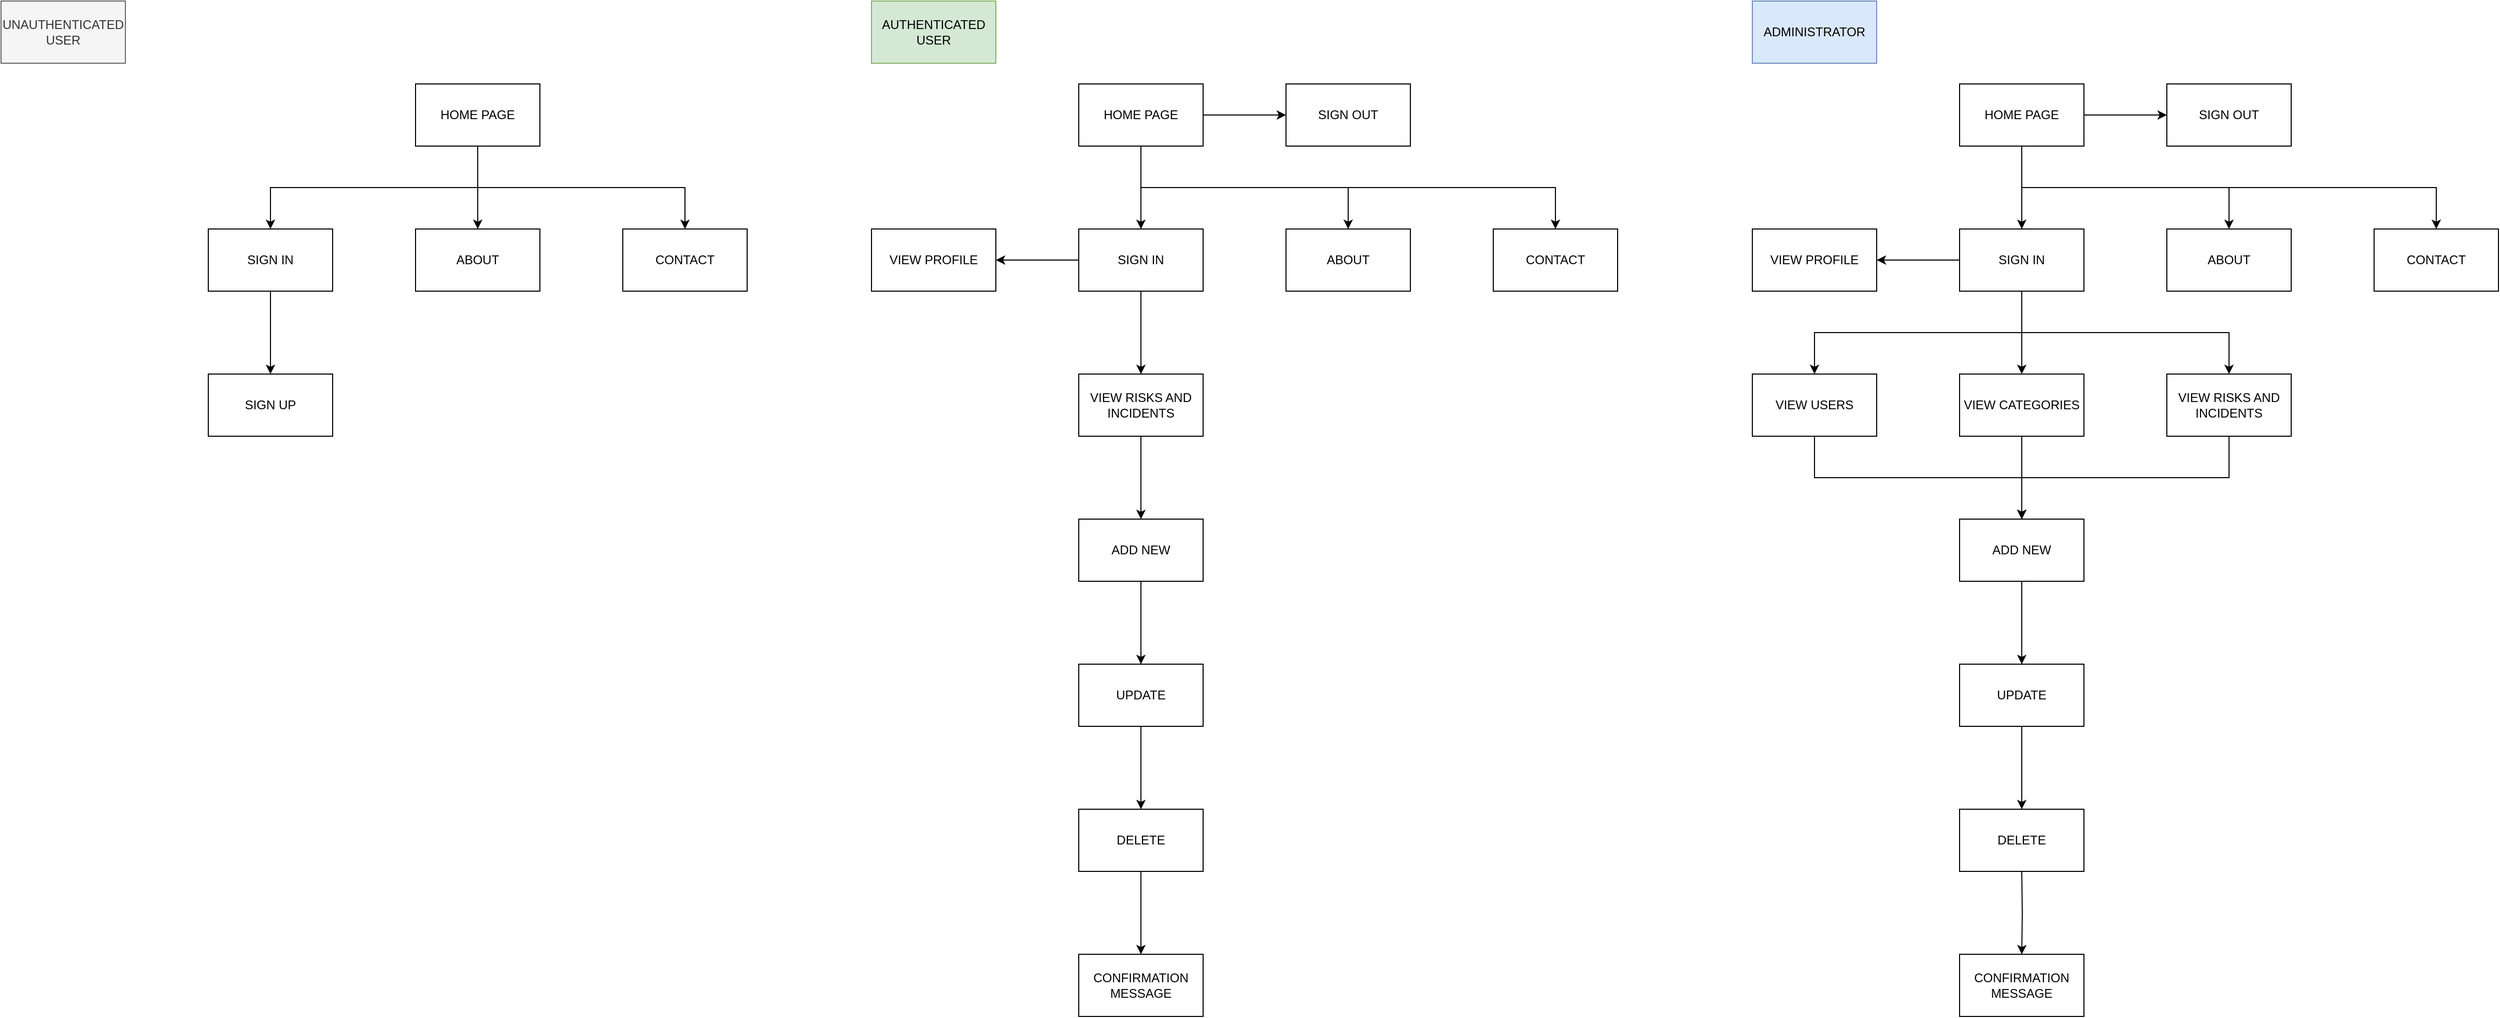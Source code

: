 <mxfile version="20.0.4" type="device"><diagram id="OmSSe6d1RMEClx94e7nX" name="Page-1"><mxGraphModel dx="2774" dy="1004" grid="1" gridSize="10" guides="1" tooltips="1" connect="1" arrows="1" fold="1" page="1" pageScale="1" pageWidth="850" pageHeight="1100" math="0" shadow="0"><root><mxCell id="0"/><mxCell id="1" parent="0"/><mxCell id="c_1Uvy6ZSFUQUuJMOG-0-154" value="ADMINISTRATOR" style="rounded=0;whiteSpace=wrap;html=1;fillColor=#dae8fc;strokeColor=#6c8ebf;" vertex="1" parent="1"><mxGeometry x="890" y="40" width="120" height="60" as="geometry"/></mxCell><mxCell id="c_1Uvy6ZSFUQUuJMOG-0-121" value="UNAUTHENTICATED USER" style="rounded=0;whiteSpace=wrap;html=1;fillColor=#f5f5f5;strokeColor=#666666;fontColor=#333333;" vertex="1" parent="1"><mxGeometry x="-800" y="40" width="120" height="60" as="geometry"/></mxCell><mxCell id="c_1Uvy6ZSFUQUuJMOG-0-5" value="" style="edgeStyle=orthogonalEdgeStyle;rounded=0;orthogonalLoop=1;jettySize=auto;html=1;" edge="1" parent="1" source="c_1Uvy6ZSFUQUuJMOG-0-1" target="c_1Uvy6ZSFUQUuJMOG-0-4"><mxGeometry relative="1" as="geometry"/></mxCell><mxCell id="c_1Uvy6ZSFUQUuJMOG-0-64" style="edgeStyle=orthogonalEdgeStyle;rounded=0;orthogonalLoop=1;jettySize=auto;html=1;exitX=0.5;exitY=1;exitDx=0;exitDy=0;entryX=0.5;entryY=0;entryDx=0;entryDy=0;" edge="1" parent="1" source="c_1Uvy6ZSFUQUuJMOG-0-1" target="c_1Uvy6ZSFUQUuJMOG-0-2"><mxGeometry relative="1" as="geometry"/></mxCell><mxCell id="c_1Uvy6ZSFUQUuJMOG-0-68" style="edgeStyle=orthogonalEdgeStyle;rounded=0;orthogonalLoop=1;jettySize=auto;html=1;exitX=0.5;exitY=1;exitDx=0;exitDy=0;" edge="1" parent="1" source="c_1Uvy6ZSFUQUuJMOG-0-1" target="c_1Uvy6ZSFUQUuJMOG-0-61"><mxGeometry relative="1" as="geometry"/></mxCell><mxCell id="c_1Uvy6ZSFUQUuJMOG-0-69" style="edgeStyle=orthogonalEdgeStyle;rounded=0;orthogonalLoop=1;jettySize=auto;html=1;exitX=0.5;exitY=1;exitDx=0;exitDy=0;" edge="1" parent="1" source="c_1Uvy6ZSFUQUuJMOG-0-1" target="c_1Uvy6ZSFUQUuJMOG-0-66"><mxGeometry relative="1" as="geometry"/></mxCell><mxCell id="c_1Uvy6ZSFUQUuJMOG-0-1" value="HOME PAGE" style="rounded=0;whiteSpace=wrap;html=1;" vertex="1" parent="1"><mxGeometry x="240" y="120" width="120" height="60" as="geometry"/></mxCell><mxCell id="c_1Uvy6ZSFUQUuJMOG-0-7" value="" style="edgeStyle=orthogonalEdgeStyle;rounded=0;orthogonalLoop=1;jettySize=auto;html=1;" edge="1" parent="1" source="c_1Uvy6ZSFUQUuJMOG-0-2" target="c_1Uvy6ZSFUQUuJMOG-0-6"><mxGeometry relative="1" as="geometry"/></mxCell><mxCell id="c_1Uvy6ZSFUQUuJMOG-0-15" style="edgeStyle=orthogonalEdgeStyle;rounded=0;orthogonalLoop=1;jettySize=auto;html=1;exitX=0.5;exitY=1;exitDx=0;exitDy=0;entryX=0.5;entryY=0;entryDx=0;entryDy=0;" edge="1" parent="1" source="c_1Uvy6ZSFUQUuJMOG-0-2" target="c_1Uvy6ZSFUQUuJMOG-0-14"><mxGeometry relative="1" as="geometry"/></mxCell><mxCell id="c_1Uvy6ZSFUQUuJMOG-0-2" value="SIGN IN" style="rounded=0;whiteSpace=wrap;html=1;" vertex="1" parent="1"><mxGeometry x="240" y="260" width="120" height="60" as="geometry"/></mxCell><mxCell id="c_1Uvy6ZSFUQUuJMOG-0-4" value="SIGN OUT" style="rounded=0;whiteSpace=wrap;html=1;" vertex="1" parent="1"><mxGeometry x="440" y="120" width="120" height="60" as="geometry"/></mxCell><mxCell id="c_1Uvy6ZSFUQUuJMOG-0-6" value="VIEW PROFILE" style="whiteSpace=wrap;html=1;rounded=0;" vertex="1" parent="1"><mxGeometry x="40" y="260" width="120" height="60" as="geometry"/></mxCell><mxCell id="c_1Uvy6ZSFUQUuJMOG-0-26" style="edgeStyle=orthogonalEdgeStyle;rounded=0;orthogonalLoop=1;jettySize=auto;html=1;exitX=0.5;exitY=1;exitDx=0;exitDy=0;entryX=0.5;entryY=0;entryDx=0;entryDy=0;" edge="1" parent="1" source="c_1Uvy6ZSFUQUuJMOG-0-14" target="c_1Uvy6ZSFUQUuJMOG-0-16"><mxGeometry relative="1" as="geometry"/></mxCell><mxCell id="c_1Uvy6ZSFUQUuJMOG-0-14" value="VIEW RISKS AND INCIDENTS" style="whiteSpace=wrap;html=1;rounded=0;" vertex="1" parent="1"><mxGeometry x="240" y="400" width="120" height="60" as="geometry"/></mxCell><mxCell id="c_1Uvy6ZSFUQUuJMOG-0-28" value="" style="edgeStyle=orthogonalEdgeStyle;rounded=0;orthogonalLoop=1;jettySize=auto;html=1;" edge="1" parent="1" source="c_1Uvy6ZSFUQUuJMOG-0-16" target="c_1Uvy6ZSFUQUuJMOG-0-27"><mxGeometry relative="1" as="geometry"/></mxCell><mxCell id="c_1Uvy6ZSFUQUuJMOG-0-16" value="ADD NEW" style="whiteSpace=wrap;html=1;rounded=0;" vertex="1" parent="1"><mxGeometry x="240" y="540" width="120" height="60" as="geometry"/></mxCell><mxCell id="c_1Uvy6ZSFUQUuJMOG-0-30" value="" style="edgeStyle=orthogonalEdgeStyle;rounded=0;orthogonalLoop=1;jettySize=auto;html=1;" edge="1" parent="1" source="c_1Uvy6ZSFUQUuJMOG-0-27" target="c_1Uvy6ZSFUQUuJMOG-0-29"><mxGeometry relative="1" as="geometry"/></mxCell><mxCell id="c_1Uvy6ZSFUQUuJMOG-0-27" value="UPDATE" style="whiteSpace=wrap;html=1;rounded=0;" vertex="1" parent="1"><mxGeometry x="240" y="680" width="120" height="60" as="geometry"/></mxCell><mxCell id="c_1Uvy6ZSFUQUuJMOG-0-158" value="" style="edgeStyle=orthogonalEdgeStyle;rounded=0;orthogonalLoop=1;jettySize=auto;html=1;" edge="1" parent="1" source="c_1Uvy6ZSFUQUuJMOG-0-29" target="c_1Uvy6ZSFUQUuJMOG-0-157"><mxGeometry relative="1" as="geometry"/></mxCell><mxCell id="c_1Uvy6ZSFUQUuJMOG-0-29" value="DELETE" style="whiteSpace=wrap;html=1;rounded=0;" vertex="1" parent="1"><mxGeometry x="240" y="820" width="120" height="60" as="geometry"/></mxCell><mxCell id="c_1Uvy6ZSFUQUuJMOG-0-35" value="AUTHENTICATED USER" style="rounded=0;whiteSpace=wrap;html=1;fillColor=#d5e8d4;strokeColor=#82b366;" vertex="1" parent="1"><mxGeometry x="40" y="40" width="120" height="60" as="geometry"/></mxCell><mxCell id="c_1Uvy6ZSFUQUuJMOG-0-61" value="ABOUT" style="whiteSpace=wrap;html=1;rounded=0;" vertex="1" parent="1"><mxGeometry x="440" y="260" width="120" height="60" as="geometry"/></mxCell><mxCell id="c_1Uvy6ZSFUQUuJMOG-0-66" value="CONTACT" style="rounded=0;whiteSpace=wrap;html=1;" vertex="1" parent="1"><mxGeometry x="640" y="260" width="120" height="60" as="geometry"/></mxCell><mxCell id="c_1Uvy6ZSFUQUuJMOG-0-122" style="edgeStyle=orthogonalEdgeStyle;rounded=0;orthogonalLoop=1;jettySize=auto;html=1;exitX=0.5;exitY=1;exitDx=0;exitDy=0;entryX=0.5;entryY=0;entryDx=0;entryDy=0;" edge="1" parent="1" source="c_1Uvy6ZSFUQUuJMOG-0-125" target="c_1Uvy6ZSFUQUuJMOG-0-127"><mxGeometry relative="1" as="geometry"/></mxCell><mxCell id="c_1Uvy6ZSFUQUuJMOG-0-123" style="edgeStyle=orthogonalEdgeStyle;rounded=0;orthogonalLoop=1;jettySize=auto;html=1;exitX=0.5;exitY=1;exitDx=0;exitDy=0;" edge="1" parent="1" source="c_1Uvy6ZSFUQUuJMOG-0-125" target="c_1Uvy6ZSFUQUuJMOG-0-128"><mxGeometry relative="1" as="geometry"/></mxCell><mxCell id="c_1Uvy6ZSFUQUuJMOG-0-124" style="edgeStyle=orthogonalEdgeStyle;rounded=0;orthogonalLoop=1;jettySize=auto;html=1;exitX=0.5;exitY=1;exitDx=0;exitDy=0;" edge="1" parent="1" source="c_1Uvy6ZSFUQUuJMOG-0-125" target="c_1Uvy6ZSFUQUuJMOG-0-129"><mxGeometry relative="1" as="geometry"/></mxCell><mxCell id="c_1Uvy6ZSFUQUuJMOG-0-125" value="HOME PAGE" style="rounded=0;whiteSpace=wrap;html=1;" vertex="1" parent="1"><mxGeometry x="-400" y="120" width="120" height="60" as="geometry"/></mxCell><mxCell id="c_1Uvy6ZSFUQUuJMOG-0-126" value="" style="edgeStyle=orthogonalEdgeStyle;rounded=0;orthogonalLoop=1;jettySize=auto;html=1;" edge="1" parent="1" source="c_1Uvy6ZSFUQUuJMOG-0-127" target="c_1Uvy6ZSFUQUuJMOG-0-130"><mxGeometry relative="1" as="geometry"/></mxCell><mxCell id="c_1Uvy6ZSFUQUuJMOG-0-127" value="SIGN IN" style="rounded=0;whiteSpace=wrap;html=1;" vertex="1" parent="1"><mxGeometry x="-600" y="260" width="120" height="60" as="geometry"/></mxCell><mxCell id="c_1Uvy6ZSFUQUuJMOG-0-128" value="ABOUT" style="whiteSpace=wrap;html=1;rounded=0;" vertex="1" parent="1"><mxGeometry x="-400" y="260" width="120" height="60" as="geometry"/></mxCell><mxCell id="c_1Uvy6ZSFUQUuJMOG-0-129" value="CONTACT" style="rounded=0;whiteSpace=wrap;html=1;" vertex="1" parent="1"><mxGeometry x="-200" y="260" width="120" height="60" as="geometry"/></mxCell><mxCell id="c_1Uvy6ZSFUQUuJMOG-0-130" value="SIGN UP" style="whiteSpace=wrap;html=1;rounded=0;" vertex="1" parent="1"><mxGeometry x="-600" y="400" width="120" height="60" as="geometry"/></mxCell><mxCell id="c_1Uvy6ZSFUQUuJMOG-0-131" value="" style="edgeStyle=orthogonalEdgeStyle;rounded=0;orthogonalLoop=1;jettySize=auto;html=1;" edge="1" parent="1" source="c_1Uvy6ZSFUQUuJMOG-0-135" target="c_1Uvy6ZSFUQUuJMOG-0-141"><mxGeometry relative="1" as="geometry"/></mxCell><mxCell id="c_1Uvy6ZSFUQUuJMOG-0-132" style="edgeStyle=orthogonalEdgeStyle;rounded=0;orthogonalLoop=1;jettySize=auto;html=1;exitX=0.5;exitY=1;exitDx=0;exitDy=0;entryX=0.5;entryY=0;entryDx=0;entryDy=0;" edge="1" parent="1" source="c_1Uvy6ZSFUQUuJMOG-0-135" target="c_1Uvy6ZSFUQUuJMOG-0-140"><mxGeometry relative="1" as="geometry"/></mxCell><mxCell id="c_1Uvy6ZSFUQUuJMOG-0-133" style="edgeStyle=orthogonalEdgeStyle;rounded=0;orthogonalLoop=1;jettySize=auto;html=1;exitX=0.5;exitY=1;exitDx=0;exitDy=0;" edge="1" parent="1" source="c_1Uvy6ZSFUQUuJMOG-0-135" target="c_1Uvy6ZSFUQUuJMOG-0-155"><mxGeometry relative="1" as="geometry"/></mxCell><mxCell id="c_1Uvy6ZSFUQUuJMOG-0-134" style="edgeStyle=orthogonalEdgeStyle;rounded=0;orthogonalLoop=1;jettySize=auto;html=1;exitX=0.5;exitY=1;exitDx=0;exitDy=0;" edge="1" parent="1" source="c_1Uvy6ZSFUQUuJMOG-0-135" target="c_1Uvy6ZSFUQUuJMOG-0-156"><mxGeometry relative="1" as="geometry"/></mxCell><mxCell id="c_1Uvy6ZSFUQUuJMOG-0-135" value="HOME PAGE" style="rounded=0;whiteSpace=wrap;html=1;" vertex="1" parent="1"><mxGeometry x="1090" y="120" width="120" height="60" as="geometry"/></mxCell><mxCell id="c_1Uvy6ZSFUQUuJMOG-0-136" value="" style="edgeStyle=orthogonalEdgeStyle;rounded=0;orthogonalLoop=1;jettySize=auto;html=1;" edge="1" parent="1" source="c_1Uvy6ZSFUQUuJMOG-0-140" target="c_1Uvy6ZSFUQUuJMOG-0-142"><mxGeometry relative="1" as="geometry"/></mxCell><mxCell id="c_1Uvy6ZSFUQUuJMOG-0-137" style="edgeStyle=orthogonalEdgeStyle;rounded=0;orthogonalLoop=1;jettySize=auto;html=1;exitX=0.5;exitY=1;exitDx=0;exitDy=0;entryX=0.5;entryY=0;entryDx=0;entryDy=0;" edge="1" parent="1" source="c_1Uvy6ZSFUQUuJMOG-0-140" target="c_1Uvy6ZSFUQUuJMOG-0-146"><mxGeometry relative="1" as="geometry"/></mxCell><mxCell id="c_1Uvy6ZSFUQUuJMOG-0-138" style="edgeStyle=orthogonalEdgeStyle;rounded=0;orthogonalLoop=1;jettySize=auto;html=1;exitX=0.5;exitY=1;exitDx=0;exitDy=0;entryX=0.5;entryY=0;entryDx=0;entryDy=0;" edge="1" parent="1" source="c_1Uvy6ZSFUQUuJMOG-0-140" target="c_1Uvy6ZSFUQUuJMOG-0-148"><mxGeometry relative="1" as="geometry"/></mxCell><mxCell id="c_1Uvy6ZSFUQUuJMOG-0-139" style="edgeStyle=orthogonalEdgeStyle;rounded=0;orthogonalLoop=1;jettySize=auto;html=1;exitX=0.5;exitY=1;exitDx=0;exitDy=0;entryX=0.5;entryY=0;entryDx=0;entryDy=0;" edge="1" parent="1" source="c_1Uvy6ZSFUQUuJMOG-0-140" target="c_1Uvy6ZSFUQUuJMOG-0-144"><mxGeometry relative="1" as="geometry"/></mxCell><mxCell id="c_1Uvy6ZSFUQUuJMOG-0-140" value="SIGN IN" style="rounded=0;whiteSpace=wrap;html=1;" vertex="1" parent="1"><mxGeometry x="1090" y="260" width="120" height="60" as="geometry"/></mxCell><mxCell id="c_1Uvy6ZSFUQUuJMOG-0-141" value="SIGN OUT" style="rounded=0;whiteSpace=wrap;html=1;" vertex="1" parent="1"><mxGeometry x="1290" y="120" width="120" height="60" as="geometry"/></mxCell><mxCell id="c_1Uvy6ZSFUQUuJMOG-0-142" value="VIEW PROFILE" style="whiteSpace=wrap;html=1;rounded=0;" vertex="1" parent="1"><mxGeometry x="890" y="260" width="120" height="60" as="geometry"/></mxCell><mxCell id="c_1Uvy6ZSFUQUuJMOG-0-143" style="edgeStyle=orthogonalEdgeStyle;rounded=0;orthogonalLoop=1;jettySize=auto;html=1;exitX=0.5;exitY=1;exitDx=0;exitDy=0;entryX=0.5;entryY=0;entryDx=0;entryDy=0;" edge="1" parent="1" source="c_1Uvy6ZSFUQUuJMOG-0-144" target="c_1Uvy6ZSFUQUuJMOG-0-150"><mxGeometry relative="1" as="geometry"/></mxCell><mxCell id="c_1Uvy6ZSFUQUuJMOG-0-144" value="VIEW RISKS AND INCIDENTS" style="whiteSpace=wrap;html=1;rounded=0;" vertex="1" parent="1"><mxGeometry x="1290" y="400" width="120" height="60" as="geometry"/></mxCell><mxCell id="c_1Uvy6ZSFUQUuJMOG-0-145" style="edgeStyle=orthogonalEdgeStyle;rounded=0;orthogonalLoop=1;jettySize=auto;html=1;exitX=0.5;exitY=1;exitDx=0;exitDy=0;" edge="1" parent="1" source="c_1Uvy6ZSFUQUuJMOG-0-146" target="c_1Uvy6ZSFUQUuJMOG-0-150"><mxGeometry relative="1" as="geometry"/></mxCell><mxCell id="c_1Uvy6ZSFUQUuJMOG-0-146" value="VIEW USERS" style="whiteSpace=wrap;html=1;rounded=0;" vertex="1" parent="1"><mxGeometry x="890" y="400" width="120" height="60" as="geometry"/></mxCell><mxCell id="c_1Uvy6ZSFUQUuJMOG-0-147" style="edgeStyle=orthogonalEdgeStyle;rounded=0;orthogonalLoop=1;jettySize=auto;html=1;exitX=0.5;exitY=1;exitDx=0;exitDy=0;entryX=0.5;entryY=0;entryDx=0;entryDy=0;" edge="1" parent="1" source="c_1Uvy6ZSFUQUuJMOG-0-148" target="c_1Uvy6ZSFUQUuJMOG-0-150"><mxGeometry relative="1" as="geometry"/></mxCell><mxCell id="c_1Uvy6ZSFUQUuJMOG-0-148" value="VIEW CATEGORIES" style="whiteSpace=wrap;html=1;rounded=0;" vertex="1" parent="1"><mxGeometry x="1090" y="400" width="120" height="60" as="geometry"/></mxCell><mxCell id="c_1Uvy6ZSFUQUuJMOG-0-149" value="" style="edgeStyle=orthogonalEdgeStyle;rounded=0;orthogonalLoop=1;jettySize=auto;html=1;" edge="1" parent="1" source="c_1Uvy6ZSFUQUuJMOG-0-150" target="c_1Uvy6ZSFUQUuJMOG-0-152"><mxGeometry relative="1" as="geometry"/></mxCell><mxCell id="c_1Uvy6ZSFUQUuJMOG-0-150" value="ADD NEW" style="whiteSpace=wrap;html=1;rounded=0;" vertex="1" parent="1"><mxGeometry x="1090" y="540" width="120" height="60" as="geometry"/></mxCell><mxCell id="c_1Uvy6ZSFUQUuJMOG-0-151" value="" style="edgeStyle=orthogonalEdgeStyle;rounded=0;orthogonalLoop=1;jettySize=auto;html=1;" edge="1" parent="1" source="c_1Uvy6ZSFUQUuJMOG-0-152" target="c_1Uvy6ZSFUQUuJMOG-0-153"><mxGeometry relative="1" as="geometry"/></mxCell><mxCell id="c_1Uvy6ZSFUQUuJMOG-0-152" value="UPDATE" style="whiteSpace=wrap;html=1;rounded=0;" vertex="1" parent="1"><mxGeometry x="1090" y="680" width="120" height="60" as="geometry"/></mxCell><mxCell id="c_1Uvy6ZSFUQUuJMOG-0-153" value="DELETE" style="whiteSpace=wrap;html=1;rounded=0;" vertex="1" parent="1"><mxGeometry x="1090" y="820" width="120" height="60" as="geometry"/></mxCell><mxCell id="c_1Uvy6ZSFUQUuJMOG-0-155" value="ABOUT" style="whiteSpace=wrap;html=1;rounded=0;" vertex="1" parent="1"><mxGeometry x="1290" y="260" width="120" height="60" as="geometry"/></mxCell><mxCell id="c_1Uvy6ZSFUQUuJMOG-0-156" value="CONTACT" style="rounded=0;whiteSpace=wrap;html=1;" vertex="1" parent="1"><mxGeometry x="1490" y="260" width="120" height="60" as="geometry"/></mxCell><mxCell id="c_1Uvy6ZSFUQUuJMOG-0-157" value="CONFIRMATION MESSAGE" style="whiteSpace=wrap;html=1;rounded=0;" vertex="1" parent="1"><mxGeometry x="240" y="960" width="120" height="60" as="geometry"/></mxCell><mxCell id="c_1Uvy6ZSFUQUuJMOG-0-159" value="" style="edgeStyle=orthogonalEdgeStyle;rounded=0;orthogonalLoop=1;jettySize=auto;html=1;" edge="1" parent="1" target="c_1Uvy6ZSFUQUuJMOG-0-160"><mxGeometry relative="1" as="geometry"><mxPoint x="1150" y="880" as="sourcePoint"/></mxGeometry></mxCell><mxCell id="c_1Uvy6ZSFUQUuJMOG-0-160" value="CONFIRMATION MESSAGE" style="whiteSpace=wrap;html=1;rounded=0;" vertex="1" parent="1"><mxGeometry x="1090" y="960" width="120" height="60" as="geometry"/></mxCell></root></mxGraphModel></diagram></mxfile>